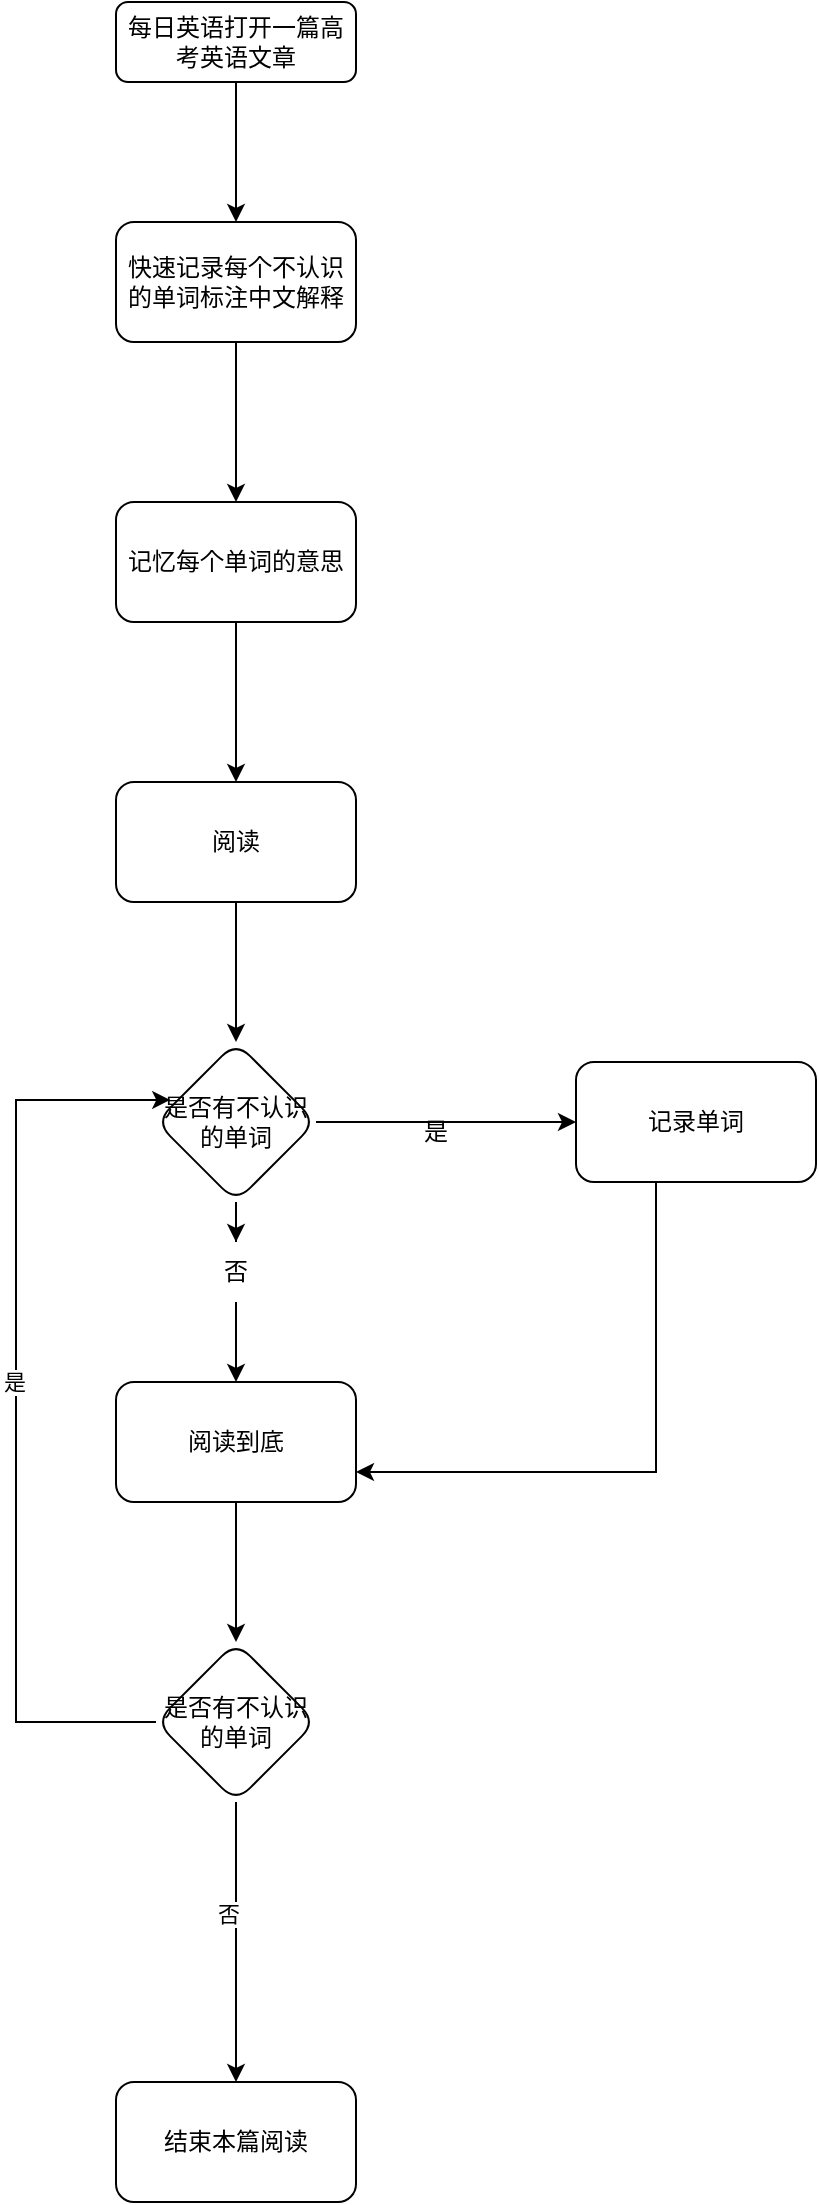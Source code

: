 <mxfile version="21.2.8" type="device">
  <diagram id="C5RBs43oDa-KdzZeNtuy" name="Page-1">
    <mxGraphModel dx="1508" dy="1010" grid="1" gridSize="10" guides="1" tooltips="1" connect="1" arrows="1" fold="1" page="1" pageScale="1" pageWidth="827" pageHeight="1169" math="0" shadow="0">
      <root>
        <mxCell id="WIyWlLk6GJQsqaUBKTNV-0" />
        <mxCell id="WIyWlLk6GJQsqaUBKTNV-1" parent="WIyWlLk6GJQsqaUBKTNV-0" />
        <mxCell id="ghXyxVJ6nxk9E4uwGRoS-1" value="" style="edgeStyle=orthogonalEdgeStyle;rounded=0;orthogonalLoop=1;jettySize=auto;html=1;" edge="1" parent="WIyWlLk6GJQsqaUBKTNV-1" source="WIyWlLk6GJQsqaUBKTNV-3" target="ghXyxVJ6nxk9E4uwGRoS-0">
          <mxGeometry relative="1" as="geometry" />
        </mxCell>
        <mxCell id="WIyWlLk6GJQsqaUBKTNV-3" value="每日英语打开一篇高考英语文章" style="rounded=1;whiteSpace=wrap;html=1;fontSize=12;glass=0;strokeWidth=1;shadow=0;" parent="WIyWlLk6GJQsqaUBKTNV-1" vertex="1">
          <mxGeometry x="160" y="60" width="120" height="40" as="geometry" />
        </mxCell>
        <mxCell id="ghXyxVJ6nxk9E4uwGRoS-3" value="" style="edgeStyle=orthogonalEdgeStyle;rounded=0;orthogonalLoop=1;jettySize=auto;html=1;" edge="1" parent="WIyWlLk6GJQsqaUBKTNV-1" source="ghXyxVJ6nxk9E4uwGRoS-0" target="ghXyxVJ6nxk9E4uwGRoS-2">
          <mxGeometry relative="1" as="geometry" />
        </mxCell>
        <mxCell id="ghXyxVJ6nxk9E4uwGRoS-0" value="快速记录每个不认识的单词标注中文解释" style="whiteSpace=wrap;html=1;rounded=1;glass=0;strokeWidth=1;shadow=0;" vertex="1" parent="WIyWlLk6GJQsqaUBKTNV-1">
          <mxGeometry x="160" y="170" width="120" height="60" as="geometry" />
        </mxCell>
        <mxCell id="ghXyxVJ6nxk9E4uwGRoS-5" value="" style="edgeStyle=orthogonalEdgeStyle;rounded=0;orthogonalLoop=1;jettySize=auto;html=1;" edge="1" parent="WIyWlLk6GJQsqaUBKTNV-1" source="ghXyxVJ6nxk9E4uwGRoS-2" target="ghXyxVJ6nxk9E4uwGRoS-4">
          <mxGeometry relative="1" as="geometry" />
        </mxCell>
        <mxCell id="ghXyxVJ6nxk9E4uwGRoS-2" value="记忆每个单词的意思" style="whiteSpace=wrap;html=1;rounded=1;glass=0;strokeWidth=1;shadow=0;" vertex="1" parent="WIyWlLk6GJQsqaUBKTNV-1">
          <mxGeometry x="160" y="310" width="120" height="60" as="geometry" />
        </mxCell>
        <mxCell id="ghXyxVJ6nxk9E4uwGRoS-7" value="" style="edgeStyle=orthogonalEdgeStyle;rounded=0;orthogonalLoop=1;jettySize=auto;html=1;" edge="1" parent="WIyWlLk6GJQsqaUBKTNV-1" source="ghXyxVJ6nxk9E4uwGRoS-4" target="ghXyxVJ6nxk9E4uwGRoS-6">
          <mxGeometry relative="1" as="geometry" />
        </mxCell>
        <mxCell id="ghXyxVJ6nxk9E4uwGRoS-4" value="阅读" style="whiteSpace=wrap;html=1;rounded=1;glass=0;strokeWidth=1;shadow=0;" vertex="1" parent="WIyWlLk6GJQsqaUBKTNV-1">
          <mxGeometry x="160" y="450" width="120" height="60" as="geometry" />
        </mxCell>
        <mxCell id="ghXyxVJ6nxk9E4uwGRoS-15" value="" style="edgeStyle=orthogonalEdgeStyle;rounded=0;orthogonalLoop=1;jettySize=auto;html=1;" edge="1" parent="WIyWlLk6GJQsqaUBKTNV-1" source="ghXyxVJ6nxk9E4uwGRoS-6" target="ghXyxVJ6nxk9E4uwGRoS-14">
          <mxGeometry relative="1" as="geometry" />
        </mxCell>
        <mxCell id="ghXyxVJ6nxk9E4uwGRoS-18" value="" style="edgeStyle=orthogonalEdgeStyle;rounded=0;orthogonalLoop=1;jettySize=auto;html=1;" edge="1" parent="WIyWlLk6GJQsqaUBKTNV-1" source="ghXyxVJ6nxk9E4uwGRoS-23" target="ghXyxVJ6nxk9E4uwGRoS-17">
          <mxGeometry relative="1" as="geometry" />
        </mxCell>
        <mxCell id="ghXyxVJ6nxk9E4uwGRoS-6" value="是否有不认识的单词" style="rhombus;whiteSpace=wrap;html=1;rounded=1;glass=0;strokeWidth=1;shadow=0;" vertex="1" parent="WIyWlLk6GJQsqaUBKTNV-1">
          <mxGeometry x="180" y="580" width="80" height="80" as="geometry" />
        </mxCell>
        <mxCell id="ghXyxVJ6nxk9E4uwGRoS-32" style="edgeStyle=orthogonalEdgeStyle;rounded=0;orthogonalLoop=1;jettySize=auto;html=1;entryX=1;entryY=0.75;entryDx=0;entryDy=0;" edge="1" parent="WIyWlLk6GJQsqaUBKTNV-1" source="ghXyxVJ6nxk9E4uwGRoS-14" target="ghXyxVJ6nxk9E4uwGRoS-17">
          <mxGeometry relative="1" as="geometry">
            <Array as="points">
              <mxPoint x="430" y="795" />
            </Array>
          </mxGeometry>
        </mxCell>
        <mxCell id="ghXyxVJ6nxk9E4uwGRoS-14" value="记录单词" style="whiteSpace=wrap;html=1;rounded=1;glass=0;strokeWidth=1;shadow=0;" vertex="1" parent="WIyWlLk6GJQsqaUBKTNV-1">
          <mxGeometry x="390" y="590" width="120" height="60" as="geometry" />
        </mxCell>
        <mxCell id="ghXyxVJ6nxk9E4uwGRoS-34" value="" style="edgeStyle=orthogonalEdgeStyle;rounded=0;orthogonalLoop=1;jettySize=auto;html=1;" edge="1" parent="WIyWlLk6GJQsqaUBKTNV-1" source="ghXyxVJ6nxk9E4uwGRoS-17" target="ghXyxVJ6nxk9E4uwGRoS-33">
          <mxGeometry relative="1" as="geometry" />
        </mxCell>
        <mxCell id="ghXyxVJ6nxk9E4uwGRoS-17" value="阅读到底" style="whiteSpace=wrap;html=1;rounded=1;glass=0;strokeWidth=1;shadow=0;" vertex="1" parent="WIyWlLk6GJQsqaUBKTNV-1">
          <mxGeometry x="160" y="750" width="120" height="60" as="geometry" />
        </mxCell>
        <mxCell id="ghXyxVJ6nxk9E4uwGRoS-22" value="" style="edgeStyle=orthogonalEdgeStyle;rounded=0;orthogonalLoop=1;jettySize=auto;html=1;" edge="1" parent="WIyWlLk6GJQsqaUBKTNV-1" source="ghXyxVJ6nxk9E4uwGRoS-6" target="ghXyxVJ6nxk9E4uwGRoS-23">
          <mxGeometry relative="1" as="geometry">
            <mxPoint x="220" y="660" as="sourcePoint" />
            <mxPoint x="220" y="730" as="targetPoint" />
          </mxGeometry>
        </mxCell>
        <mxCell id="ghXyxVJ6nxk9E4uwGRoS-24" style="edgeStyle=orthogonalEdgeStyle;rounded=0;orthogonalLoop=1;jettySize=auto;html=1;exitX=0.5;exitY=1;exitDx=0;exitDy=0;" edge="1" parent="WIyWlLk6GJQsqaUBKTNV-1" source="ghXyxVJ6nxk9E4uwGRoS-23">
          <mxGeometry relative="1" as="geometry">
            <mxPoint x="220.474" y="710.0" as="targetPoint" />
          </mxGeometry>
        </mxCell>
        <mxCell id="ghXyxVJ6nxk9E4uwGRoS-23" value="否" style="text;html=1;strokeColor=none;fillColor=none;align=center;verticalAlign=middle;whiteSpace=wrap;rounded=0;" vertex="1" parent="WIyWlLk6GJQsqaUBKTNV-1">
          <mxGeometry x="190" y="680" width="60" height="30" as="geometry" />
        </mxCell>
        <mxCell id="ghXyxVJ6nxk9E4uwGRoS-25" value="是" style="text;html=1;strokeColor=none;fillColor=none;align=center;verticalAlign=middle;whiteSpace=wrap;rounded=0;" vertex="1" parent="WIyWlLk6GJQsqaUBKTNV-1">
          <mxGeometry x="290" y="610" width="60" height="30" as="geometry" />
        </mxCell>
        <mxCell id="ghXyxVJ6nxk9E4uwGRoS-35" style="edgeStyle=orthogonalEdgeStyle;rounded=0;orthogonalLoop=1;jettySize=auto;html=1;entryX=0.089;entryY=0.362;entryDx=0;entryDy=0;entryPerimeter=0;" edge="1" parent="WIyWlLk6GJQsqaUBKTNV-1" source="ghXyxVJ6nxk9E4uwGRoS-33" target="ghXyxVJ6nxk9E4uwGRoS-6">
          <mxGeometry relative="1" as="geometry">
            <mxPoint x="90" y="620" as="targetPoint" />
            <Array as="points">
              <mxPoint x="110" y="920" />
              <mxPoint x="110" y="609" />
            </Array>
          </mxGeometry>
        </mxCell>
        <mxCell id="ghXyxVJ6nxk9E4uwGRoS-38" value="是" style="edgeLabel;html=1;align=center;verticalAlign=middle;resizable=0;points=[];" vertex="1" connectable="0" parent="ghXyxVJ6nxk9E4uwGRoS-35">
          <mxGeometry x="0.051" y="1" relative="1" as="geometry">
            <mxPoint as="offset" />
          </mxGeometry>
        </mxCell>
        <mxCell id="ghXyxVJ6nxk9E4uwGRoS-37" value="" style="edgeStyle=orthogonalEdgeStyle;rounded=0;orthogonalLoop=1;jettySize=auto;html=1;" edge="1" parent="WIyWlLk6GJQsqaUBKTNV-1" source="ghXyxVJ6nxk9E4uwGRoS-33" target="ghXyxVJ6nxk9E4uwGRoS-36">
          <mxGeometry relative="1" as="geometry">
            <Array as="points">
              <mxPoint x="220" y="990" />
              <mxPoint x="220" y="990" />
            </Array>
          </mxGeometry>
        </mxCell>
        <mxCell id="ghXyxVJ6nxk9E4uwGRoS-41" value="否" style="edgeLabel;html=1;align=center;verticalAlign=middle;resizable=0;points=[];" vertex="1" connectable="0" parent="ghXyxVJ6nxk9E4uwGRoS-37">
          <mxGeometry x="-0.208" y="-4" relative="1" as="geometry">
            <mxPoint as="offset" />
          </mxGeometry>
        </mxCell>
        <mxCell id="ghXyxVJ6nxk9E4uwGRoS-33" value="是否有不认识的单词" style="rhombus;whiteSpace=wrap;html=1;rounded=1;glass=0;strokeWidth=1;shadow=0;" vertex="1" parent="WIyWlLk6GJQsqaUBKTNV-1">
          <mxGeometry x="180" y="880" width="80" height="80" as="geometry" />
        </mxCell>
        <mxCell id="ghXyxVJ6nxk9E4uwGRoS-36" value="结束本篇阅读" style="whiteSpace=wrap;html=1;rounded=1;glass=0;strokeWidth=1;shadow=0;" vertex="1" parent="WIyWlLk6GJQsqaUBKTNV-1">
          <mxGeometry x="160" y="1100" width="120" height="60" as="geometry" />
        </mxCell>
      </root>
    </mxGraphModel>
  </diagram>
</mxfile>
